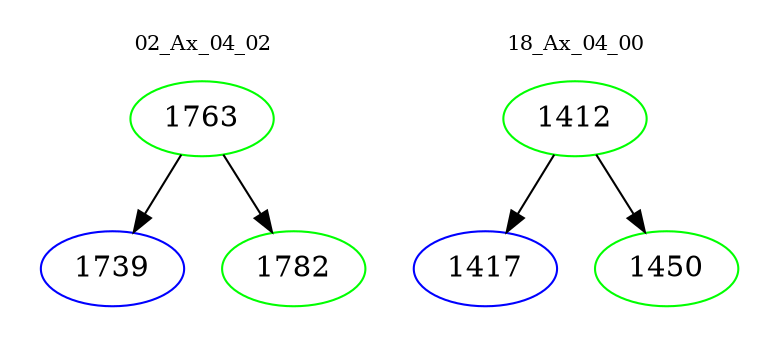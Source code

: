 digraph{
subgraph cluster_0 {
color = white
label = "02_Ax_04_02";
fontsize=10;
T0_1763 [label="1763", color="green"]
T0_1763 -> T0_1739 [color="black"]
T0_1739 [label="1739", color="blue"]
T0_1763 -> T0_1782 [color="black"]
T0_1782 [label="1782", color="green"]
}
subgraph cluster_1 {
color = white
label = "18_Ax_04_00";
fontsize=10;
T1_1412 [label="1412", color="green"]
T1_1412 -> T1_1417 [color="black"]
T1_1417 [label="1417", color="blue"]
T1_1412 -> T1_1450 [color="black"]
T1_1450 [label="1450", color="green"]
}
}
